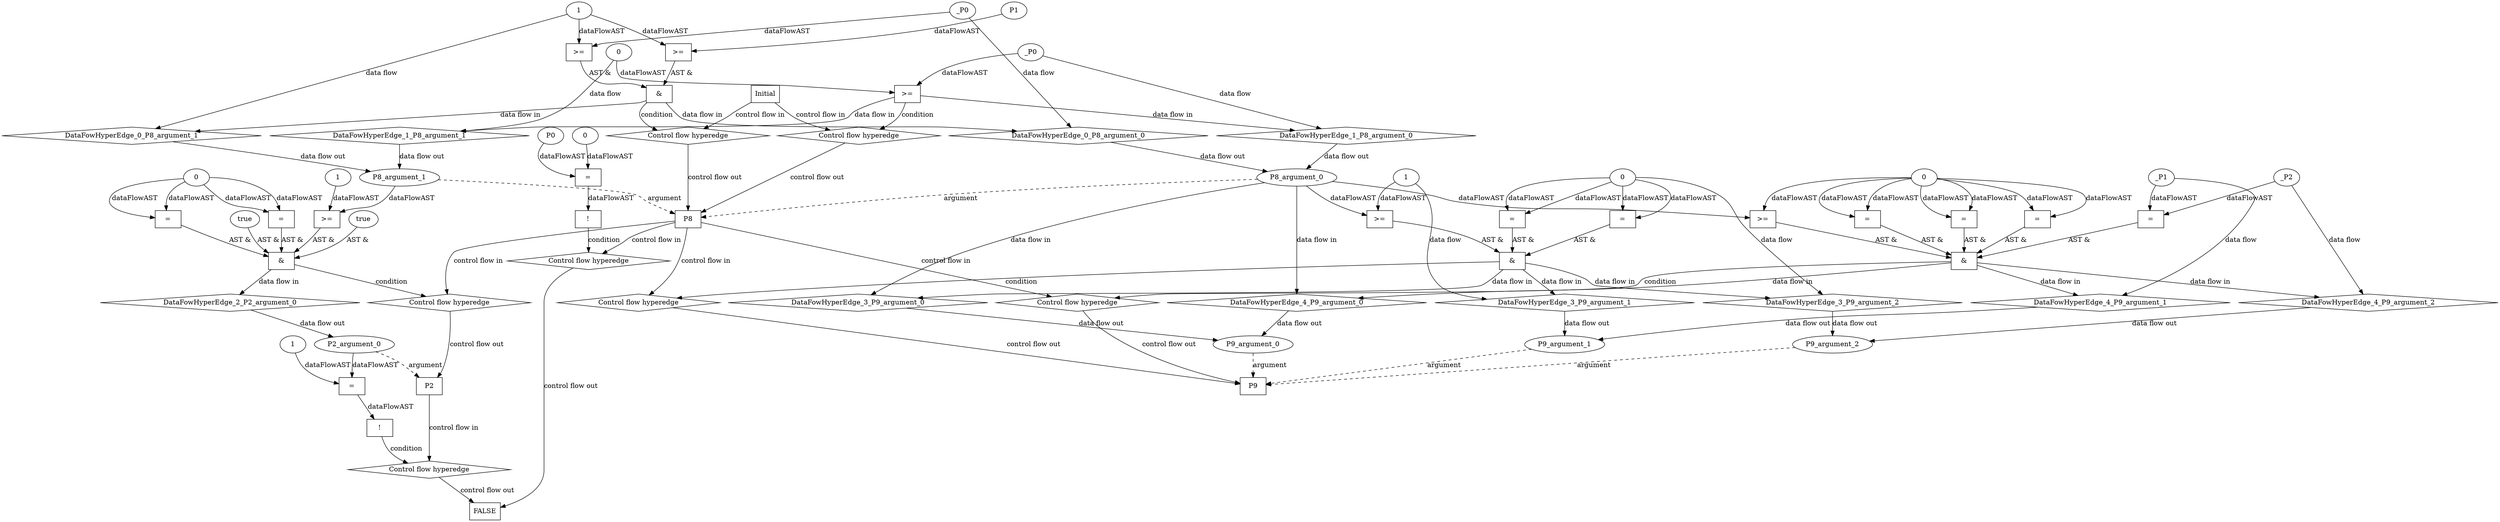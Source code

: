 digraph dag {
"P2" [label="P2" nodeName="P2" class=cfn  shape="rect"];
"P8" [label="P8" nodeName="P8" class=cfn  shape="rect"];
"P9" [label="P9" nodeName="P9" class=cfn  shape="rect"];
FALSE [label="FALSE" nodeName=FALSE class=cfn  shape="rect"];
Initial [label="Initial" nodeName=Initial class=cfn  shape="rect"];
ControlFowHyperEdge_0 [label="Control flow hyperedge" nodeName=ControlFowHyperEdge_0 class=controlFlowHyperEdge shape="diamond"];
"Initial" -> ControlFowHyperEdge_0 [label="control flow in"]
ControlFowHyperEdge_0 -> "P8" [label="control flow out"]
ControlFowHyperEdge_1 [label="Control flow hyperedge" nodeName=ControlFowHyperEdge_1 class=controlFlowHyperEdge shape="diamond"];
"Initial" -> ControlFowHyperEdge_1 [label="control flow in"]
ControlFowHyperEdge_1 -> "P8" [label="control flow out"]
ControlFowHyperEdge_2 [label="Control flow hyperedge" nodeName=ControlFowHyperEdge_2 class=controlFlowHyperEdge shape="diamond"];
"P8" -> ControlFowHyperEdge_2 [label="control flow in"]
ControlFowHyperEdge_2 -> "P2" [label="control flow out"]
ControlFowHyperEdge_3 [label="Control flow hyperedge" nodeName=ControlFowHyperEdge_3 class=controlFlowHyperEdge shape="diamond"];
"P8" -> ControlFowHyperEdge_3 [label="control flow in"]
ControlFowHyperEdge_3 -> "P9" [label="control flow out"]
ControlFowHyperEdge_4 [label="Control flow hyperedge" nodeName=ControlFowHyperEdge_4 class=controlFlowHyperEdge shape="diamond"];
"P8" -> ControlFowHyperEdge_4 [label="control flow in"]
ControlFowHyperEdge_4 -> "P9" [label="control flow out"]
ControlFowHyperEdge_5 [label="Control flow hyperedge" nodeName=ControlFowHyperEdge_5 class=controlFlowHyperEdge shape="diamond"];
"P2" -> ControlFowHyperEdge_5 [label="control flow in"]
ControlFowHyperEdge_5 -> "FALSE" [label="control flow out"]
ControlFowHyperEdge_6 [label="Control flow hyperedge" nodeName=ControlFowHyperEdge_6 class=controlFlowHyperEdge shape="diamond"];
"P8" -> ControlFowHyperEdge_6 [label="control flow in"]
ControlFowHyperEdge_6 -> "FALSE" [label="control flow out"]
"P8_argument_0" [label="P8_argument_0" nodeName=argument0 class=argument  head="P8" shape="oval"];
"P8_argument_0" -> "P8"[label="argument" style="dashed"]
"P8_argument_1" [label="P8_argument_1" nodeName=argument1 class=argument  head="P8" shape="oval"];
"P8_argument_1" -> "P8"[label="argument" style="dashed"]
"P2_argument_0" [label="P2_argument_0" nodeName=argument0 class=argument  head="P2" shape="oval"];
"P2_argument_0" -> "P2"[label="argument" style="dashed"]
"P9_argument_0" [label="P9_argument_0" nodeName=argument0 class=argument  head="P9" shape="oval"];
"P9_argument_0" -> "P9"[label="argument" style="dashed"]
"P9_argument_1" [label="P9_argument_1" nodeName=argument1 class=argument  head="P9" shape="oval"];
"P9_argument_1" -> "P9"[label="argument" style="dashed"]
"P9_argument_2" [label="P9_argument_2" nodeName=argument2 class=argument  head="P9" shape="oval"];
"P9_argument_2" -> "P9"[label="argument" style="dashed"]

"xxxP8___Initial_0xxx_and" [label="&" nodeName="xxxP8___Initial_0xxx_and" class=Operator shape="rect"];
"xxxP8___Initial_0xxxguard_0_node_0" [label=">=" nodeName="xxxP8___Initial_0xxxguard_0_node_0" class=Operator  shape="rect"];
"xxxP8___Initial_0xxxdataFlow_0_node_0" -> "xxxP8___Initial_0xxxguard_0_node_0"[label="dataFlowAST"]
"xxxP8___Initial_0xxxdataFlow1_node_0" -> "xxxP8___Initial_0xxxguard_0_node_0"[label="dataFlowAST"]

"xxxP8___Initial_0xxxguard_0_node_0" -> "xxxP8___Initial_0xxx_and" [label="AST &"];
"xxxP8___Initial_0xxxguard1_node_0" [label=">=" nodeName="xxxP8___Initial_0xxxguard1_node_0" class=Operator  shape="rect"];
"xxxP8___Initial_0xxxguard1_node_1" [label="P1" nodeName="xxxP8___Initial_0xxxguard1_node_1" class=Constant ];
"xxxP8___Initial_0xxxguard1_node_1" -> "xxxP8___Initial_0xxxguard1_node_0"[label="dataFlowAST"]
"xxxP8___Initial_0xxxdataFlow1_node_0" -> "xxxP8___Initial_0xxxguard1_node_0"[label="dataFlowAST"]

"xxxP8___Initial_0xxxguard1_node_0" -> "xxxP8___Initial_0xxx_and" [label="AST &"];
"xxxP8___Initial_0xxx_and" -> "ControlFowHyperEdge_0" [label="condition"];
"xxxP8___Initial_0xxxdataFlow_0_node_0" [label="_P0" nodeName="xxxP8___Initial_0xxxdataFlow_0_node_0" class=Constant ];

"xxxP8___Initial_0xxxdataFlow_0_node_0" -> "DataFowHyperEdge_0_P8_argument_0" [label="data flow"];
"xxxP8___Initial_0xxxdataFlow1_node_0" [label="1" nodeName="xxxP8___Initial_0xxxdataFlow1_node_0" class=Literal ];

"xxxP8___Initial_0xxxdataFlow1_node_0" -> "DataFowHyperEdge_0_P8_argument_1" [label="data flow"];
"xxxP8___Initial_1xxxguard_0_node_0" [label=">=" nodeName="xxxP8___Initial_1xxxguard_0_node_0" class=Operator  shape="rect"];
"xxxP8___Initial_1xxxdataFlow1_node_0" -> "xxxP8___Initial_1xxxguard_0_node_0"[label="dataFlowAST"]
"xxxP8___Initial_1xxxdataFlow_0_node_0" -> "xxxP8___Initial_1xxxguard_0_node_0"[label="dataFlowAST"]

"xxxP8___Initial_1xxxguard_0_node_0" -> "ControlFowHyperEdge_1" [label="condition"];
"xxxP8___Initial_1xxxdataFlow_0_node_0" [label="_P0" nodeName="xxxP8___Initial_1xxxdataFlow_0_node_0" class=Constant ];

"xxxP8___Initial_1xxxdataFlow_0_node_0" -> "DataFowHyperEdge_1_P8_argument_0" [label="data flow"];
"xxxP8___Initial_1xxxdataFlow1_node_0" [label="0" nodeName="xxxP8___Initial_1xxxdataFlow1_node_0" class=Literal ];

"xxxP8___Initial_1xxxdataFlow1_node_0" -> "DataFowHyperEdge_1_P8_argument_1" [label="data flow"];
"xxxP2___P8_2xxx_and" [label="&" nodeName="xxxP2___P8_2xxx_and" class=Operator shape="rect"];
"xxxP2___P8_2xxxguard2_node_0" [label=">=" nodeName="xxxP2___P8_2xxxguard2_node_0" class=Operator  shape="rect"];
"xxxP2___P8_2xxxguard2_node_2" [label="1" nodeName="xxxP2___P8_2xxxguard2_node_2" class=Literal ];
"P8_argument_1" -> "xxxP2___P8_2xxxguard2_node_0"[label="dataFlowAST"]
"xxxP2___P8_2xxxguard2_node_2" -> "xxxP2___P8_2xxxguard2_node_0"[label="dataFlowAST"]

"xxxP2___P8_2xxxguard2_node_0" -> "xxxP2___P8_2xxx_and" [label="AST &"];
"xxxP2___P8_2xxxguard4_node_0" [label="true" nodeName="xxxP2___P8_2xxxguard4_node_0" class=BoolValue ];

"xxxP2___P8_2xxxguard4_node_0" -> "xxxP2___P8_2xxx_and" [label="AST &"];
"xxxP2___P8_2xxxguard1_node_0" [label="=" nodeName="xxxP2___P8_2xxxguard1_node_0" class=Operator  shape="rect"];
"xxxP2___P8_2xxxguard_0_node_1" -> "xxxP2___P8_2xxxguard1_node_0"[label="dataFlowAST"]
"xxxP2___P8_2xxxguard_0_node_1" -> "xxxP2___P8_2xxxguard1_node_0"[label="dataFlowAST"]

"xxxP2___P8_2xxxguard1_node_0" -> "xxxP2___P8_2xxx_and" [label="AST &"];
"xxxP2___P8_2xxxguard_0_node_0" [label="=" nodeName="xxxP2___P8_2xxxguard_0_node_0" class=Operator  shape="rect"];
"xxxP2___P8_2xxxguard_0_node_1" [label="0" nodeName="xxxP2___P8_2xxxguard_0_node_1" class=Literal ];
"xxxP2___P8_2xxxguard_0_node_1" -> "xxxP2___P8_2xxxguard_0_node_0"[label="dataFlowAST"]
"xxxP2___P8_2xxxguard_0_node_1" -> "xxxP2___P8_2xxxguard_0_node_0"[label="dataFlowAST"]

"xxxP2___P8_2xxxguard_0_node_0" -> "xxxP2___P8_2xxx_and" [label="AST &"];
"xxxP2___P8_2xxxguard3_node_0" [label="true" nodeName="xxxP2___P8_2xxxguard3_node_0" class=BoolValue ];

"xxxP2___P8_2xxxguard3_node_0" -> "xxxP2___P8_2xxx_and" [label="AST &"];
"xxxP2___P8_2xxx_and" -> "ControlFowHyperEdge_2" [label="condition"];
"xxxP9___P8_3xxx_and" [label="&" nodeName="xxxP9___P8_3xxx_and" class=Operator shape="rect"];
"xxxP9___P8_3xxxguard_0_node_0" [label=">=" nodeName="xxxP9___P8_3xxxguard_0_node_0" class=Operator  shape="rect"];
"P8_argument_0" -> "xxxP9___P8_3xxxguard_0_node_0"[label="dataFlowAST"]
"xxxP9___P8_3xxxdataFlow_0_node_0" -> "xxxP9___P8_3xxxguard_0_node_0"[label="dataFlowAST"]

"xxxP9___P8_3xxxguard_0_node_0" -> "xxxP9___P8_3xxx_and" [label="AST &"];
"xxxP9___P8_3xxxguard1_node_0" [label="=" nodeName="xxxP9___P8_3xxxguard1_node_0" class=Operator  shape="rect"];
"xxxP9___P8_3xxxdataFlow1_node_0" -> "xxxP9___P8_3xxxguard1_node_0"[label="dataFlowAST"]
"xxxP9___P8_3xxxdataFlow1_node_0" -> "xxxP9___P8_3xxxguard1_node_0"[label="dataFlowAST"]

"xxxP9___P8_3xxxguard1_node_0" -> "xxxP9___P8_3xxx_and" [label="AST &"];
"xxxP9___P8_3xxxguard2_node_0" [label="=" nodeName="xxxP9___P8_3xxxguard2_node_0" class=Operator  shape="rect"];
"xxxP9___P8_3xxxdataFlow1_node_0" -> "xxxP9___P8_3xxxguard2_node_0"[label="dataFlowAST"]
"xxxP9___P8_3xxxdataFlow1_node_0" -> "xxxP9___P8_3xxxguard2_node_0"[label="dataFlowAST"]

"xxxP9___P8_3xxxguard2_node_0" -> "xxxP9___P8_3xxx_and" [label="AST &"];
"xxxP9___P8_3xxx_and" -> "ControlFowHyperEdge_3" [label="condition"];
"xxxP9___P8_3xxxdataFlow_0_node_0" [label="1" nodeName="xxxP9___P8_3xxxdataFlow_0_node_0" class=Literal ];

"xxxP9___P8_3xxxdataFlow_0_node_0" -> "DataFowHyperEdge_3_P9_argument_1" [label="data flow"];
"xxxP9___P8_3xxxdataFlow1_node_0" [label="0" nodeName="xxxP9___P8_3xxxdataFlow1_node_0" class=Literal ];

"xxxP9___P8_3xxxdataFlow1_node_0" -> "DataFowHyperEdge_3_P9_argument_2" [label="data flow"];
"xxxP9___P8_4xxx_and" [label="&" nodeName="xxxP9___P8_4xxx_and" class=Operator shape="rect"];
"xxxP9___P8_4xxxguard2_node_0" [label=">=" nodeName="xxxP9___P8_4xxxguard2_node_0" class=Operator  shape="rect"];
"xxxP9___P8_4xxxguard1_node_1" -> "xxxP9___P8_4xxxguard2_node_0"[label="dataFlowAST"]
"P8_argument_0" -> "xxxP9___P8_4xxxguard2_node_0"[label="dataFlowAST"]

"xxxP9___P8_4xxxguard2_node_0" -> "xxxP9___P8_4xxx_and" [label="AST &"];
"xxxP9___P8_4xxxguard3_node_0" [label="=" nodeName="xxxP9___P8_4xxxguard3_node_0" class=Operator  shape="rect"];
"xxxP9___P8_4xxxguard1_node_1" -> "xxxP9___P8_4xxxguard3_node_0"[label="dataFlowAST"]
"xxxP9___P8_4xxxguard1_node_1" -> "xxxP9___P8_4xxxguard3_node_0"[label="dataFlowAST"]

"xxxP9___P8_4xxxguard3_node_0" -> "xxxP9___P8_4xxx_and" [label="AST &"];
"xxxP9___P8_4xxxguard4_node_0" [label="=" nodeName="xxxP9___P8_4xxxguard4_node_0" class=Operator  shape="rect"];
"xxxP9___P8_4xxxguard1_node_1" -> "xxxP9___P8_4xxxguard4_node_0"[label="dataFlowAST"]
"xxxP9___P8_4xxxguard1_node_1" -> "xxxP9___P8_4xxxguard4_node_0"[label="dataFlowAST"]

"xxxP9___P8_4xxxguard4_node_0" -> "xxxP9___P8_4xxx_and" [label="AST &"];
"xxxP9___P8_4xxxguard1_node_0" [label="=" nodeName="xxxP9___P8_4xxxguard1_node_0" class=Operator  shape="rect"];
"xxxP9___P8_4xxxguard1_node_1" [label="0" nodeName="xxxP9___P8_4xxxguard1_node_1" class=Literal ];
"xxxP9___P8_4xxxguard1_node_1" -> "xxxP9___P8_4xxxguard1_node_0"[label="dataFlowAST"]
"xxxP9___P8_4xxxguard1_node_1" -> "xxxP9___P8_4xxxguard1_node_0"[label="dataFlowAST"]

"xxxP9___P8_4xxxguard1_node_0" -> "xxxP9___P8_4xxx_and" [label="AST &"];
"xxxP9___P8_4xxxguard_0_node_0" [label="=" nodeName="xxxP9___P8_4xxxguard_0_node_0" class=Operator  shape="rect"];
"xxxP9___P8_4xxxdataFlow1_node_0" -> "xxxP9___P8_4xxxguard_0_node_0"[label="dataFlowAST"]
"xxxP9___P8_4xxxdataFlow_0_node_0" -> "xxxP9___P8_4xxxguard_0_node_0"[label="dataFlowAST"]

"xxxP9___P8_4xxxguard_0_node_0" -> "xxxP9___P8_4xxx_and" [label="AST &"];
"xxxP9___P8_4xxx_and" -> "ControlFowHyperEdge_4" [label="condition"];
"xxxP9___P8_4xxxdataFlow_0_node_0" [label="_P1" nodeName="xxxP9___P8_4xxxdataFlow_0_node_0" class=Constant ];

"xxxP9___P8_4xxxdataFlow_0_node_0" -> "DataFowHyperEdge_4_P9_argument_1" [label="data flow"];
"xxxP9___P8_4xxxdataFlow1_node_0" [label="_P2" nodeName="xxxP9___P8_4xxxdataFlow1_node_0" class=Constant ];

"xxxP9___P8_4xxxdataFlow1_node_0" -> "DataFowHyperEdge_4_P9_argument_2" [label="data flow"];
"xxxFALSE___P2_5xxxguard_0_node_0" [label="!" nodeName="xxxFALSE___P2_5xxxguard_0_node_0" class=Operator shape="rect"];
"xxxFALSE___P2_5xxxguard_0_node_1" [label="=" nodeName="xxxFALSE___P2_5xxxguard_0_node_1" class=Operator  shape="rect"];
"xxxFALSE___P2_5xxxguard_0_node_3" [label="1" nodeName="xxxFALSE___P2_5xxxguard_0_node_3" class=Literal ];
"xxxFALSE___P2_5xxxguard_0_node_1" -> "xxxFALSE___P2_5xxxguard_0_node_0"[label="dataFlowAST"]
"P2_argument_0" -> "xxxFALSE___P2_5xxxguard_0_node_1"[label="dataFlowAST"]
"xxxFALSE___P2_5xxxguard_0_node_3" -> "xxxFALSE___P2_5xxxguard_0_node_1"[label="dataFlowAST"]

"xxxFALSE___P2_5xxxguard_0_node_0" -> "ControlFowHyperEdge_5" [label="condition"];
"xxxFALSE___P8_6xxxguard_0_node_0" [label="!" nodeName="xxxFALSE___P8_6xxxguard_0_node_0" class=Operator shape="rect"];
"xxxFALSE___P8_6xxxguard_0_node_1" [label="=" nodeName="xxxFALSE___P8_6xxxguard_0_node_1" class=Operator  shape="rect"];
"xxxFALSE___P8_6xxxguard_0_node_2" [label="P0" nodeName="xxxFALSE___P8_6xxxguard_0_node_2" class=Constant ];
"xxxFALSE___P8_6xxxguard_0_node_3" [label="0" nodeName="xxxFALSE___P8_6xxxguard_0_node_3" class=Literal ];
"xxxFALSE___P8_6xxxguard_0_node_1" -> "xxxFALSE___P8_6xxxguard_0_node_0"[label="dataFlowAST"]
"xxxFALSE___P8_6xxxguard_0_node_2" -> "xxxFALSE___P8_6xxxguard_0_node_1"[label="dataFlowAST"]
"xxxFALSE___P8_6xxxguard_0_node_3" -> "xxxFALSE___P8_6xxxguard_0_node_1"[label="dataFlowAST"]

"xxxFALSE___P8_6xxxguard_0_node_0" -> "ControlFowHyperEdge_6" [label="condition"];
"DataFowHyperEdge_0_P8_argument_0" [label="DataFowHyperEdge_0_P8_argument_0" nodeName="DataFowHyperEdge_0_P8_argument_0" class=DataFlowHyperedge shape="diamond"];
"DataFowHyperEdge_0_P8_argument_0" -> "P8_argument_0"[label="data flow out"]
"xxxP8___Initial_0xxx_and" -> "DataFowHyperEdge_0_P8_argument_0"[label="data flow in"]
"DataFowHyperEdge_0_P8_argument_1" [label="DataFowHyperEdge_0_P8_argument_1" nodeName="DataFowHyperEdge_0_P8_argument_1" class=DataFlowHyperedge shape="diamond"];
"DataFowHyperEdge_0_P8_argument_1" -> "P8_argument_1"[label="data flow out"]
"xxxP8___Initial_0xxx_and" -> "DataFowHyperEdge_0_P8_argument_1"[label="data flow in"]
"DataFowHyperEdge_1_P8_argument_0" [label="DataFowHyperEdge_1_P8_argument_0" nodeName="DataFowHyperEdge_1_P8_argument_0" class=DataFlowHyperedge shape="diamond"];
"DataFowHyperEdge_1_P8_argument_0" -> "P8_argument_0"[label="data flow out"]
"xxxP8___Initial_1xxxguard_0_node_0" -> "DataFowHyperEdge_1_P8_argument_0"[label="data flow in"]
"DataFowHyperEdge_1_P8_argument_1" [label="DataFowHyperEdge_1_P8_argument_1" nodeName="DataFowHyperEdge_1_P8_argument_1" class=DataFlowHyperedge shape="diamond"];
"DataFowHyperEdge_1_P8_argument_1" -> "P8_argument_1"[label="data flow out"]
"xxxP8___Initial_1xxxguard_0_node_0" -> "DataFowHyperEdge_1_P8_argument_1"[label="data flow in"]
"DataFowHyperEdge_2_P2_argument_0" [label="DataFowHyperEdge_2_P2_argument_0" nodeName="DataFowHyperEdge_2_P2_argument_0" class=DataFlowHyperedge shape="diamond"];
"DataFowHyperEdge_2_P2_argument_0" -> "P2_argument_0"[label="data flow out"]
"xxxP2___P8_2xxx_and" -> "DataFowHyperEdge_2_P2_argument_0"[label="data flow in"]
"DataFowHyperEdge_3_P9_argument_0" [label="DataFowHyperEdge_3_P9_argument_0" nodeName="DataFowHyperEdge_3_P9_argument_0" class=DataFlowHyperedge shape="diamond"];
"DataFowHyperEdge_3_P9_argument_0" -> "P9_argument_0"[label="data flow out"]
"xxxP9___P8_3xxx_and" -> "DataFowHyperEdge_3_P9_argument_0"[label="data flow in"]
"DataFowHyperEdge_3_P9_argument_1" [label="DataFowHyperEdge_3_P9_argument_1" nodeName="DataFowHyperEdge_3_P9_argument_1" class=DataFlowHyperedge shape="diamond"];
"DataFowHyperEdge_3_P9_argument_1" -> "P9_argument_1"[label="data flow out"]
"xxxP9___P8_3xxx_and" -> "DataFowHyperEdge_3_P9_argument_1"[label="data flow in"]
"DataFowHyperEdge_3_P9_argument_2" [label="DataFowHyperEdge_3_P9_argument_2" nodeName="DataFowHyperEdge_3_P9_argument_2" class=DataFlowHyperedge shape="diamond"];
"DataFowHyperEdge_3_P9_argument_2" -> "P9_argument_2"[label="data flow out"]
"xxxP9___P8_3xxx_and" -> "DataFowHyperEdge_3_P9_argument_2"[label="data flow in"]
"DataFowHyperEdge_4_P9_argument_0" [label="DataFowHyperEdge_4_P9_argument_0" nodeName="DataFowHyperEdge_4_P9_argument_0" class=DataFlowHyperedge shape="diamond"];
"DataFowHyperEdge_4_P9_argument_0" -> "P9_argument_0"[label="data flow out"]
"xxxP9___P8_4xxx_and" -> "DataFowHyperEdge_4_P9_argument_0"[label="data flow in"]
"DataFowHyperEdge_4_P9_argument_1" [label="DataFowHyperEdge_4_P9_argument_1" nodeName="DataFowHyperEdge_4_P9_argument_1" class=DataFlowHyperedge shape="diamond"];
"DataFowHyperEdge_4_P9_argument_1" -> "P9_argument_1"[label="data flow out"]
"xxxP9___P8_4xxx_and" -> "DataFowHyperEdge_4_P9_argument_1"[label="data flow in"]
"DataFowHyperEdge_4_P9_argument_2" [label="DataFowHyperEdge_4_P9_argument_2" nodeName="DataFowHyperEdge_4_P9_argument_2" class=DataFlowHyperedge shape="diamond"];
"DataFowHyperEdge_4_P9_argument_2" -> "P9_argument_2"[label="data flow out"]
"xxxP9___P8_4xxx_and" -> "DataFowHyperEdge_4_P9_argument_2"[label="data flow in"]
"P8_argument_0" -> "DataFowHyperEdge_3_P9_argument_0"[label="data flow in"]
"P8_argument_0" -> "DataFowHyperEdge_4_P9_argument_0"[label="data flow in"]




}
